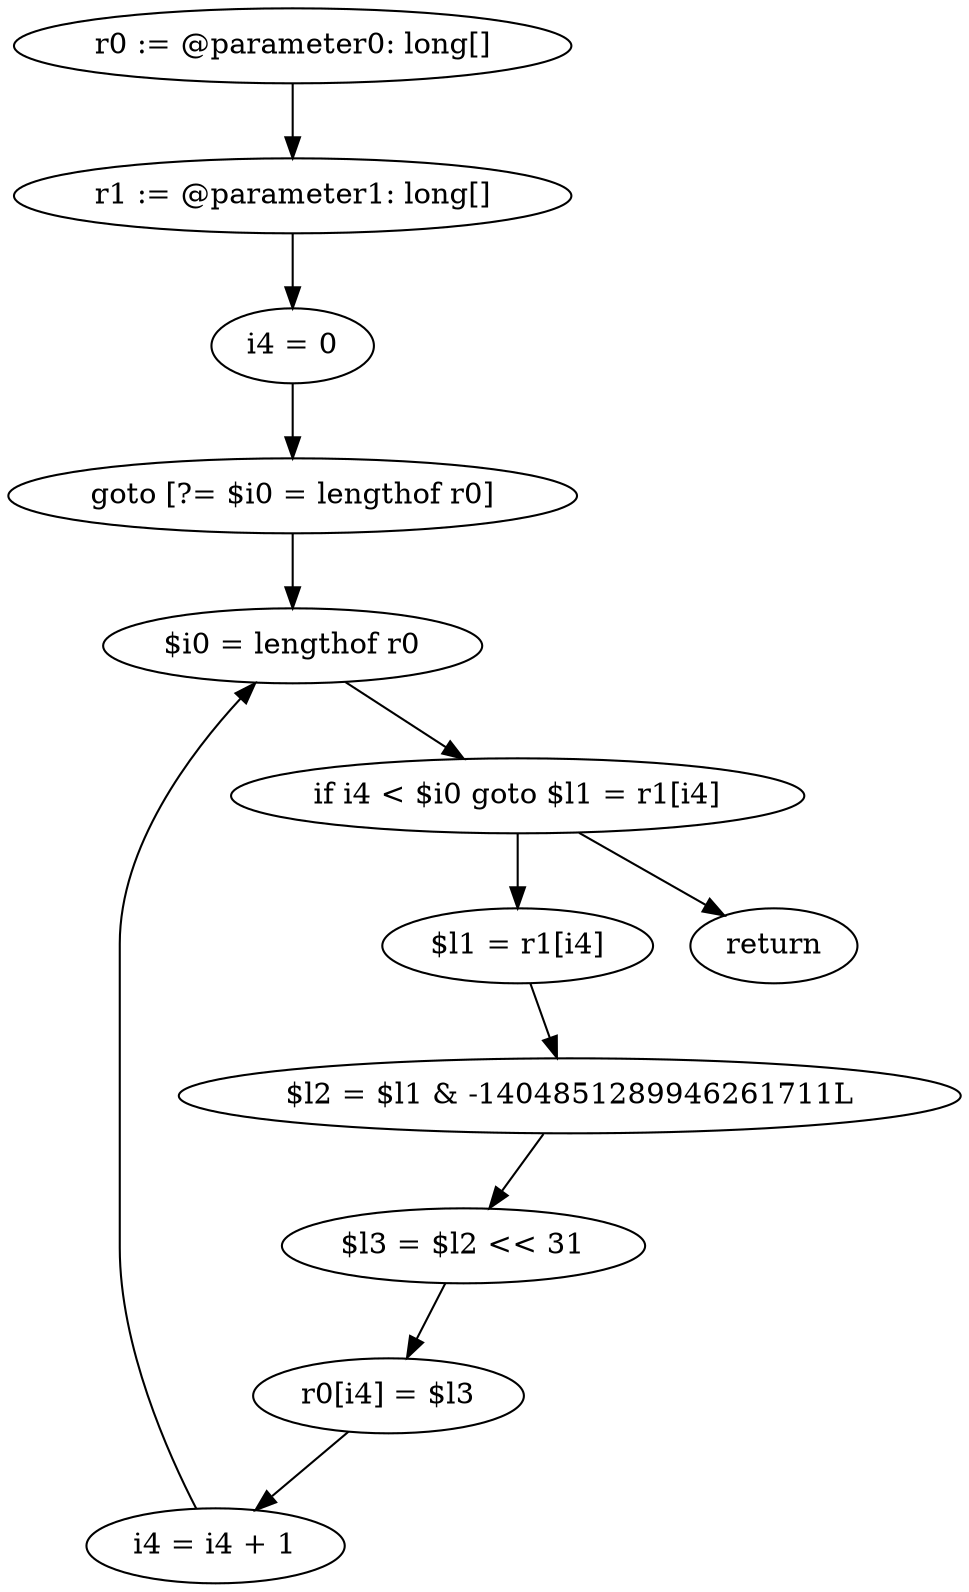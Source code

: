 digraph "unitGraph" {
    "r0 := @parameter0: long[]"
    "r1 := @parameter1: long[]"
    "i4 = 0"
    "goto [?= $i0 = lengthof r0]"
    "$l1 = r1[i4]"
    "$l2 = $l1 & -1404851289946261711L"
    "$l3 = $l2 << 31"
    "r0[i4] = $l3"
    "i4 = i4 + 1"
    "$i0 = lengthof r0"
    "if i4 < $i0 goto $l1 = r1[i4]"
    "return"
    "r0 := @parameter0: long[]"->"r1 := @parameter1: long[]";
    "r1 := @parameter1: long[]"->"i4 = 0";
    "i4 = 0"->"goto [?= $i0 = lengthof r0]";
    "goto [?= $i0 = lengthof r0]"->"$i0 = lengthof r0";
    "$l1 = r1[i4]"->"$l2 = $l1 & -1404851289946261711L";
    "$l2 = $l1 & -1404851289946261711L"->"$l3 = $l2 << 31";
    "$l3 = $l2 << 31"->"r0[i4] = $l3";
    "r0[i4] = $l3"->"i4 = i4 + 1";
    "i4 = i4 + 1"->"$i0 = lengthof r0";
    "$i0 = lengthof r0"->"if i4 < $i0 goto $l1 = r1[i4]";
    "if i4 < $i0 goto $l1 = r1[i4]"->"return";
    "if i4 < $i0 goto $l1 = r1[i4]"->"$l1 = r1[i4]";
}
